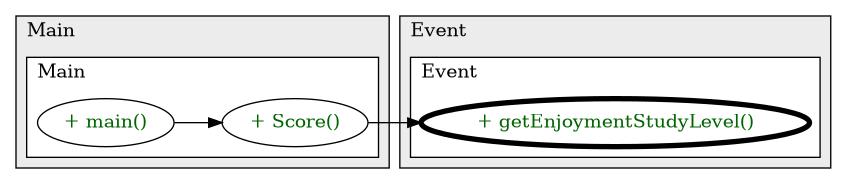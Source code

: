 @startuml

/' diagram meta data start
config=CallConfiguration;
{
  "rootMethod": "Event#getEnjoymentStudyLevel()",
  "projectClassification": {
    "searchMode": "OpenProject", // OpenProject, AllProjects
    "includedProjects": "",
    "pathEndKeywords": "*.impl",
    "isClientPath": "",
    "isClientName": "",
    "isTestPath": "",
    "isTestName": "",
    "isMappingPath": "",
    "isMappingName": "",
    "isDataAccessPath": "",
    "isDataAccessName": "",
    "isDataStructurePath": "",
    "isDataStructureName": "",
    "isInterfaceStructuresPath": "",
    "isInterfaceStructuresName": "",
    "isEntryPointPath": "",
    "isEntryPointName": "",
    "treatFinalFieldsAsMandatory": false
  },
  "graphRestriction": {
    "classPackageExcludeFilter": "",
    "classPackageIncludeFilter": "",
    "classNameExcludeFilter": "",
    "classNameIncludeFilter": "",
    "methodNameExcludeFilter": "",
    "methodNameIncludeFilter": "",
    "removeByInheritance": "", // inheritance/annotation based filtering is done in a second step
    "removeByAnnotation": "",
    "removeByClassPackage": "", // cleanup the graph after inheritance/annotation based filtering is done
    "removeByClassName": "",
    "cutMappings": false,
    "cutEnum": true,
    "cutTests": true,
    "cutClient": true,
    "cutDataAccess": true,
    "cutInterfaceStructures": true,
    "cutDataStructures": true,
    "cutGetterAndSetter": true,
    "cutConstructors": true
  },
  "graphTraversal": {
    "forwardDepth": 3,
    "backwardDepth": 3,
    "classPackageExcludeFilter": "",
    "classPackageIncludeFilter": "",
    "classNameExcludeFilter": "",
    "classNameIncludeFilter": "",
    "methodNameExcludeFilter": "",
    "methodNameIncludeFilter": "",
    "hideMappings": false,
    "hideDataStructures": false,
    "hidePrivateMethods": true,
    "hideInterfaceCalls": true, // indirection: implementation -> interface (is hidden) -> implementation
    "onlyShowApplicationEntryPoints": false, // root node is included
    "useMethodCallsForStructureDiagram": "ForwardOnly" // ForwardOnly, BothDirections, No
  },
  "details": {
    "aggregation": "GroupByClass", // ByClass, GroupByClass, None
    "showMethodParametersTypes": false,
    "showMethodParametersNames": false,
    "showMethodReturnType": false,
    "showPackageLevels": 2,
    "showCallOrder": false,
    "edgeMode": "MethodsOnly", // TypesOnly, MethodsOnly, TypesAndMethods, MethodsAndDirectTypeUsage
    "showDetailedClassStructure": false
  },
  "rootClass": "Event",
  "extensionCallbackMethod": "" // qualified.class.name#methodName - signature: public static String method(String)
}
diagram meta data end '/



digraph g {
    rankdir="LR"
    splines=polyline
    

'nodes 
subgraph cluster_2390489 { 
   	label=Main
	labeljust=l
	fillcolor="#ececec"
	style=filled
   
   subgraph cluster_1706522830 { 
   	label=Main
	labeljust=l
	fillcolor=white
	style=filled
   
   Main2390489XXXScore181577278[
	label="+ Score()"
	style=filled
	fillcolor=white
	tooltip="Main

null"
	fontcolor=darkgreen
];

Main2390489XXXmain1859653459[
	label="+ main()"
	style=filled
	fillcolor=white
	tooltip="Main

null"
	fontcolor=darkgreen
];
} 
} 

subgraph cluster_67338874 { 
   	label=Event
	labeljust=l
	fillcolor="#ececec"
	style=filled
   
   subgraph cluster_672443910 { 
   	label=Event
	labeljust=l
	fillcolor=white
	style=filled
   
   Event67338874XXXgetEnjoymentStudyLevel0[
	label="+ getEnjoymentStudyLevel()"
	style=filled
	fillcolor=white
	tooltip="Event

null"
	penwidth=4
	fontcolor=darkgreen
];
} 
} 

'edges    
Main2390489XXXScore181577278 -> Event67338874XXXgetEnjoymentStudyLevel0;
Main2390489XXXmain1859653459 -> Main2390489XXXScore181577278;
    
}
@enduml